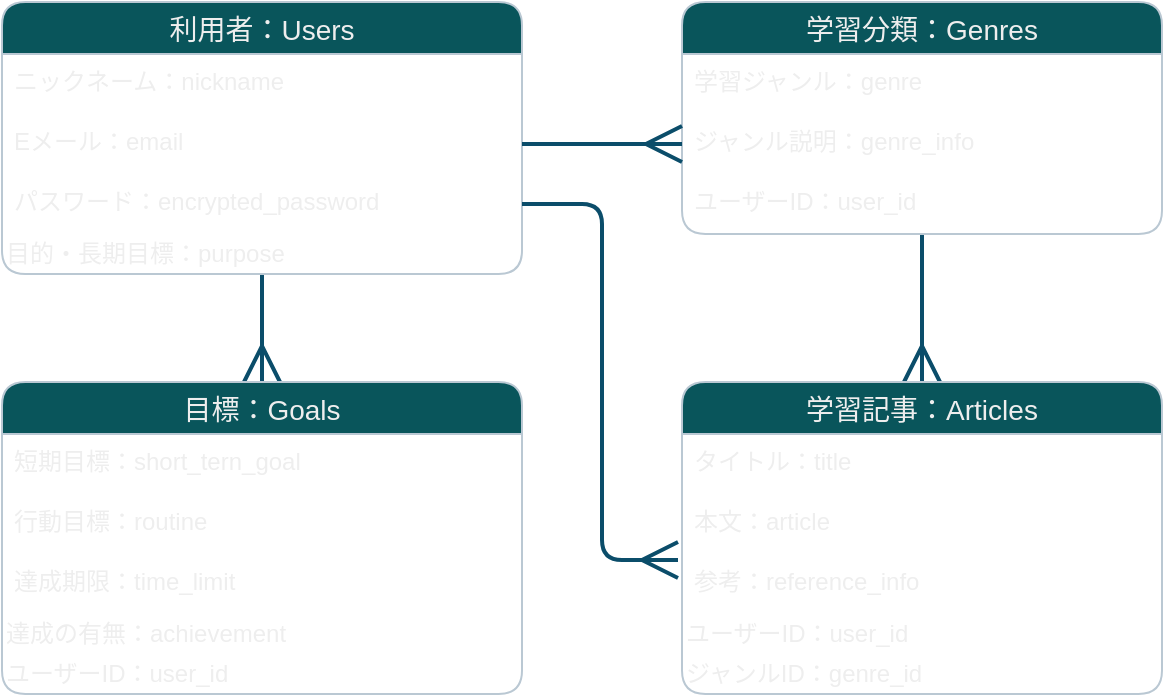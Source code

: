 <mxfile>
    <diagram id="JRNjgCO93GcfCNNkVfsD" name="ページ1">
        <mxGraphModel dx="686" dy="425" grid="1" gridSize="10" guides="1" tooltips="1" connect="1" arrows="1" fold="1" page="1" pageScale="1" pageWidth="827" pageHeight="1169" math="0" shadow="0">
            <root>
                <mxCell id="0"/>
                <mxCell id="1" parent="0"/>
                <mxCell id="27" style="edgeStyle=orthogonalEdgeStyle;orthogonalLoop=1;jettySize=auto;html=1;entryX=0.5;entryY=0;entryDx=0;entryDy=0;endArrow=ERmany;endFill=0;endSize=15;strokeWidth=2;strokeColor=#0B4D6A;" edge="1" parent="1" source="2" target="20">
                    <mxGeometry relative="1" as="geometry"/>
                </mxCell>
                <mxCell id="2" value="利用者：Users" style="swimlane;fontStyle=0;childLayout=stackLayout;horizontal=1;startSize=26;horizontalStack=0;resizeParent=1;resizeParentMax=0;resizeLast=0;collapsible=1;marginBottom=0;align=center;fontSize=14;rounded=1;fillColor=#09555B;strokeColor=#BAC8D3;fontColor=#EEEEEE;" vertex="1" parent="1">
                    <mxGeometry x="20" y="50" width="260" height="136" as="geometry"/>
                </mxCell>
                <mxCell id="3" value="ニックネーム：nickname" style="text;strokeColor=none;fillColor=none;spacingLeft=4;spacingRight=4;overflow=hidden;rotatable=0;points=[[0,0.5],[1,0.5]];portConstraint=eastwest;fontSize=12;rounded=1;fontColor=#EEEEEE;" vertex="1" parent="2">
                    <mxGeometry y="26" width="260" height="30" as="geometry"/>
                </mxCell>
                <mxCell id="5" value="Eメール：email" style="text;strokeColor=none;fillColor=none;spacingLeft=4;spacingRight=4;overflow=hidden;rotatable=0;points=[[0,0.5],[1,0.5]];portConstraint=eastwest;fontSize=12;rounded=1;fontColor=#EEEEEE;" vertex="1" parent="2">
                    <mxGeometry y="56" width="260" height="30" as="geometry"/>
                </mxCell>
                <mxCell id="4" value="パスワード：encrypted_password" style="text;strokeColor=none;fillColor=none;spacingLeft=4;spacingRight=4;overflow=hidden;rotatable=0;points=[[0,0.5],[1,0.5]];portConstraint=eastwest;fontSize=12;rounded=1;fontColor=#EEEEEE;" vertex="1" parent="2">
                    <mxGeometry y="86" width="260" height="30" as="geometry"/>
                </mxCell>
                <mxCell id="6" value="目的・長期目標：purpose" style="text;html=1;resizable=0;autosize=1;align=left;verticalAlign=middle;points=[];fillColor=none;strokeColor=none;rounded=1;fontColor=#EEEEEE;" vertex="1" parent="2">
                    <mxGeometry y="116" width="260" height="20" as="geometry"/>
                </mxCell>
                <mxCell id="17" style="edgeStyle=orthogonalEdgeStyle;orthogonalLoop=1;jettySize=auto;html=1;endArrow=ERmany;endFill=0;endSize=15;strokeWidth=2;strokeColor=#0B4D6A;" edge="1" parent="1" source="7" target="12">
                    <mxGeometry relative="1" as="geometry"/>
                </mxCell>
                <mxCell id="7" value="学習分類：Genres" style="swimlane;fontStyle=0;childLayout=stackLayout;horizontal=1;startSize=26;horizontalStack=0;resizeParent=1;resizeParentMax=0;resizeLast=0;collapsible=1;marginBottom=0;align=center;fontSize=14;rounded=1;fillColor=#09555B;strokeColor=#BAC8D3;fontColor=#EEEEEE;" vertex="1" parent="1">
                    <mxGeometry x="360" y="50" width="240" height="116" as="geometry"/>
                </mxCell>
                <mxCell id="8" value="学習ジャンル：genre" style="text;strokeColor=none;fillColor=none;spacingLeft=4;spacingRight=4;overflow=hidden;rotatable=0;points=[[0,0.5],[1,0.5]];portConstraint=eastwest;fontSize=12;rounded=1;fontColor=#EEEEEE;" vertex="1" parent="7">
                    <mxGeometry y="26" width="240" height="30" as="geometry"/>
                </mxCell>
                <mxCell id="9" value="ジャンル説明：genre_info" style="text;strokeColor=none;fillColor=none;spacingLeft=4;spacingRight=4;overflow=hidden;rotatable=0;points=[[0,0.5],[1,0.5]];portConstraint=eastwest;fontSize=12;rounded=1;fontColor=#EEEEEE;" vertex="1" parent="7">
                    <mxGeometry y="56" width="240" height="30" as="geometry"/>
                </mxCell>
                <mxCell id="10" value="ユーザーID：user_id" style="text;strokeColor=none;fillColor=none;spacingLeft=4;spacingRight=4;overflow=hidden;rotatable=0;points=[[0,0.5],[1,0.5]];portConstraint=eastwest;fontSize=12;rounded=1;fontColor=#EEEEEE;" vertex="1" parent="7">
                    <mxGeometry y="86" width="240" height="30" as="geometry"/>
                </mxCell>
                <mxCell id="11" style="edgeStyle=orthogonalEdgeStyle;orthogonalLoop=1;jettySize=auto;html=1;exitX=1;exitY=0.5;exitDx=0;exitDy=0;entryX=0;entryY=0.5;entryDx=0;entryDy=0;endArrow=ERmany;endFill=0;strokeWidth=2;endSize=15;strokeColor=#0B4D6A;" edge="1" parent="1" source="5" target="9">
                    <mxGeometry relative="1" as="geometry"/>
                </mxCell>
                <mxCell id="12" value="学習記事：Articles" style="swimlane;fontStyle=0;childLayout=stackLayout;horizontal=1;startSize=26;horizontalStack=0;resizeParent=1;resizeParentMax=0;resizeLast=0;collapsible=1;marginBottom=0;align=center;fontSize=14;rounded=1;fillColor=#09555B;strokeColor=#BAC8D3;fontColor=#EEEEEE;" vertex="1" parent="1">
                    <mxGeometry x="360" y="240" width="240" height="156" as="geometry"/>
                </mxCell>
                <mxCell id="13" value="タイトル：title" style="text;strokeColor=none;fillColor=none;spacingLeft=4;spacingRight=4;overflow=hidden;rotatable=0;points=[[0,0.5],[1,0.5]];portConstraint=eastwest;fontSize=12;rounded=1;fontColor=#EEEEEE;" vertex="1" parent="12">
                    <mxGeometry y="26" width="240" height="30" as="geometry"/>
                </mxCell>
                <mxCell id="14" value="本文：article" style="text;strokeColor=none;fillColor=none;spacingLeft=4;spacingRight=4;overflow=hidden;rotatable=0;points=[[0,0.5],[1,0.5]];portConstraint=eastwest;fontSize=12;rounded=1;fontColor=#EEEEEE;" vertex="1" parent="12">
                    <mxGeometry y="56" width="240" height="30" as="geometry"/>
                </mxCell>
                <mxCell id="15" value="参考：reference_info" style="text;strokeColor=none;fillColor=none;spacingLeft=4;spacingRight=4;overflow=hidden;rotatable=0;points=[[0,0.5],[1,0.5]];portConstraint=eastwest;fontSize=12;rounded=1;fontColor=#EEEEEE;" vertex="1" parent="12">
                    <mxGeometry y="86" width="240" height="30" as="geometry"/>
                </mxCell>
                <mxCell id="19" value="ユーザーID：user_id" style="text;html=1;resizable=0;autosize=1;align=left;verticalAlign=middle;points=[];fillColor=none;strokeColor=none;rounded=1;fontColor=#EEEEEE;" vertex="1" parent="12">
                    <mxGeometry y="116" width="240" height="20" as="geometry"/>
                </mxCell>
                <mxCell id="16" value="ジャンルID：genre_id" style="text;html=1;resizable=0;autosize=1;align=left;verticalAlign=middle;points=[];fillColor=none;strokeColor=none;rounded=1;fontColor=#EEEEEE;" vertex="1" parent="12">
                    <mxGeometry y="136" width="240" height="20" as="geometry"/>
                </mxCell>
                <mxCell id="18" style="edgeStyle=orthogonalEdgeStyle;orthogonalLoop=1;jettySize=auto;html=1;exitX=1;exitY=0.5;exitDx=0;exitDy=0;endArrow=ERmany;endFill=0;endSize=15;strokeWidth=2;strokeColor=#0B4D6A;" edge="1" parent="1" source="4">
                    <mxGeometry relative="1" as="geometry">
                        <mxPoint x="358" y="329" as="targetPoint"/>
                        <Array as="points">
                            <mxPoint x="320" y="151"/>
                            <mxPoint x="320" y="329"/>
                        </Array>
                    </mxGeometry>
                </mxCell>
                <mxCell id="20" value="目標：Goals" style="swimlane;fontStyle=0;childLayout=stackLayout;horizontal=1;startSize=26;horizontalStack=0;resizeParent=1;resizeParentMax=0;resizeLast=0;collapsible=1;marginBottom=0;align=center;fontSize=14;rounded=1;fillColor=#09555B;strokeColor=#BAC8D3;fontColor=#EEEEEE;" vertex="1" parent="1">
                    <mxGeometry x="20" y="240" width="260" height="156" as="geometry"/>
                </mxCell>
                <mxCell id="21" value="短期目標：short_tern_goal" style="text;strokeColor=none;fillColor=none;spacingLeft=4;spacingRight=4;overflow=hidden;rotatable=0;points=[[0,0.5],[1,0.5]];portConstraint=eastwest;fontSize=12;rounded=1;fontColor=#EEEEEE;" vertex="1" parent="20">
                    <mxGeometry y="26" width="260" height="30" as="geometry"/>
                </mxCell>
                <mxCell id="22" value="行動目標：routine" style="text;strokeColor=none;fillColor=none;spacingLeft=4;spacingRight=4;overflow=hidden;rotatable=0;points=[[0,0.5],[1,0.5]];portConstraint=eastwest;fontSize=12;rounded=1;fontColor=#EEEEEE;" vertex="1" parent="20">
                    <mxGeometry y="56" width="260" height="30" as="geometry"/>
                </mxCell>
                <mxCell id="23" value="達成期限：time_limit" style="text;strokeColor=none;fillColor=none;spacingLeft=4;spacingRight=4;overflow=hidden;rotatable=0;points=[[0,0.5],[1,0.5]];portConstraint=eastwest;fontSize=12;rounded=1;fontColor=#EEEEEE;" vertex="1" parent="20">
                    <mxGeometry y="86" width="260" height="30" as="geometry"/>
                </mxCell>
                <mxCell id="25" value="達成の有無：achievement" style="text;html=1;resizable=0;autosize=1;align=left;verticalAlign=middle;points=[];fillColor=none;strokeColor=none;rounded=1;fontColor=#EEEEEE;" vertex="1" parent="20">
                    <mxGeometry y="116" width="260" height="20" as="geometry"/>
                </mxCell>
                <mxCell id="26" value="ユーザーID：user_id" style="text;html=1;resizable=0;autosize=1;align=left;verticalAlign=middle;points=[];fillColor=none;strokeColor=none;rounded=1;fontColor=#EEEEEE;" vertex="1" parent="20">
                    <mxGeometry y="136" width="260" height="20" as="geometry"/>
                </mxCell>
            </root>
        </mxGraphModel>
    </diagram>
</mxfile>